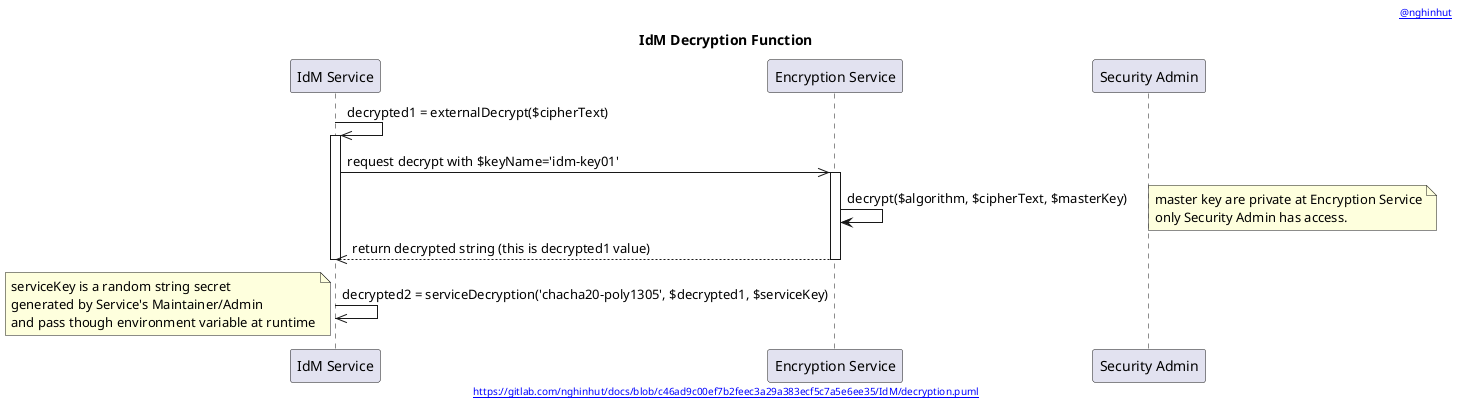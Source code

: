@startuml
'-----START auto generated metadata please keep comment here to allow auto update-----
'-----DON'T EDIT THIS SECTION, INSTEAD RE-RUN prebuild.sh TO UPDATE-----
header [[https://www.nghinhut.dev?from=http%5C%3A%5C%2F%5C%2Fwww%5C.plantuml%5C.com%5C%2Fplantuml%5C%2Fproxy%3Ffmt%3Dsvg%5C%26src%3Dhttps%5C%3A%5C%2F%5C%2Fgitlab%5C.com%5C%2Fnghinhut%5C%2Fdocs%5C%2Fraw%5C%2Fc46ad9c00ef7b2feec3a29a383ecf5c7a5e6ee35%5C%2FIdM%5C%2Fdecryption%5C.puml%0A @nghinhut]]
footer [[http://www.plantuml.com/plantuml/proxy?fmt=svg&src=https://gitlab.com/nghinhut/docs/raw/c46ad9c00ef7b2feec3a29a383ecf5c7a5e6ee35/IdM/decryption.puml https://gitlab.com/nghinhut/docs/blob/c46ad9c00ef7b2feec3a29a383ecf5c7a5e6ee35/IdM/decryption.puml]]
'-----END auto generated metadata please keep comment here to allow auto update-----
title IdM Decryption Function
participant "IdM Service" as idm
participant "Encryption Service" as es
participant "Security Admin" as esAdmin


idm ->> idm : decrypted1 = externalDecrypt($cipherText)
activate idm
    idm ->> es : request decrypt with $keyName='idm-key01'
    activate es
        es -> es : decrypt($algorithm, $cipherText, $masterKey)
        note right
            master key are private at Encryption Service
            only Security Admin has access.
        end note
        idm <<-- es : return decrypted string (this is decrypted1 value)
    deactivate es
deactivate idm

idm ->> idm : decrypted2 = serviceDecryption('chacha20-poly1305', $decrypted1, $serviceKey)
note left
    serviceKey is a random string secret
    generated by Service's Maintainer/Admin
    and pass though environment variable at runtime
end note
@enduml